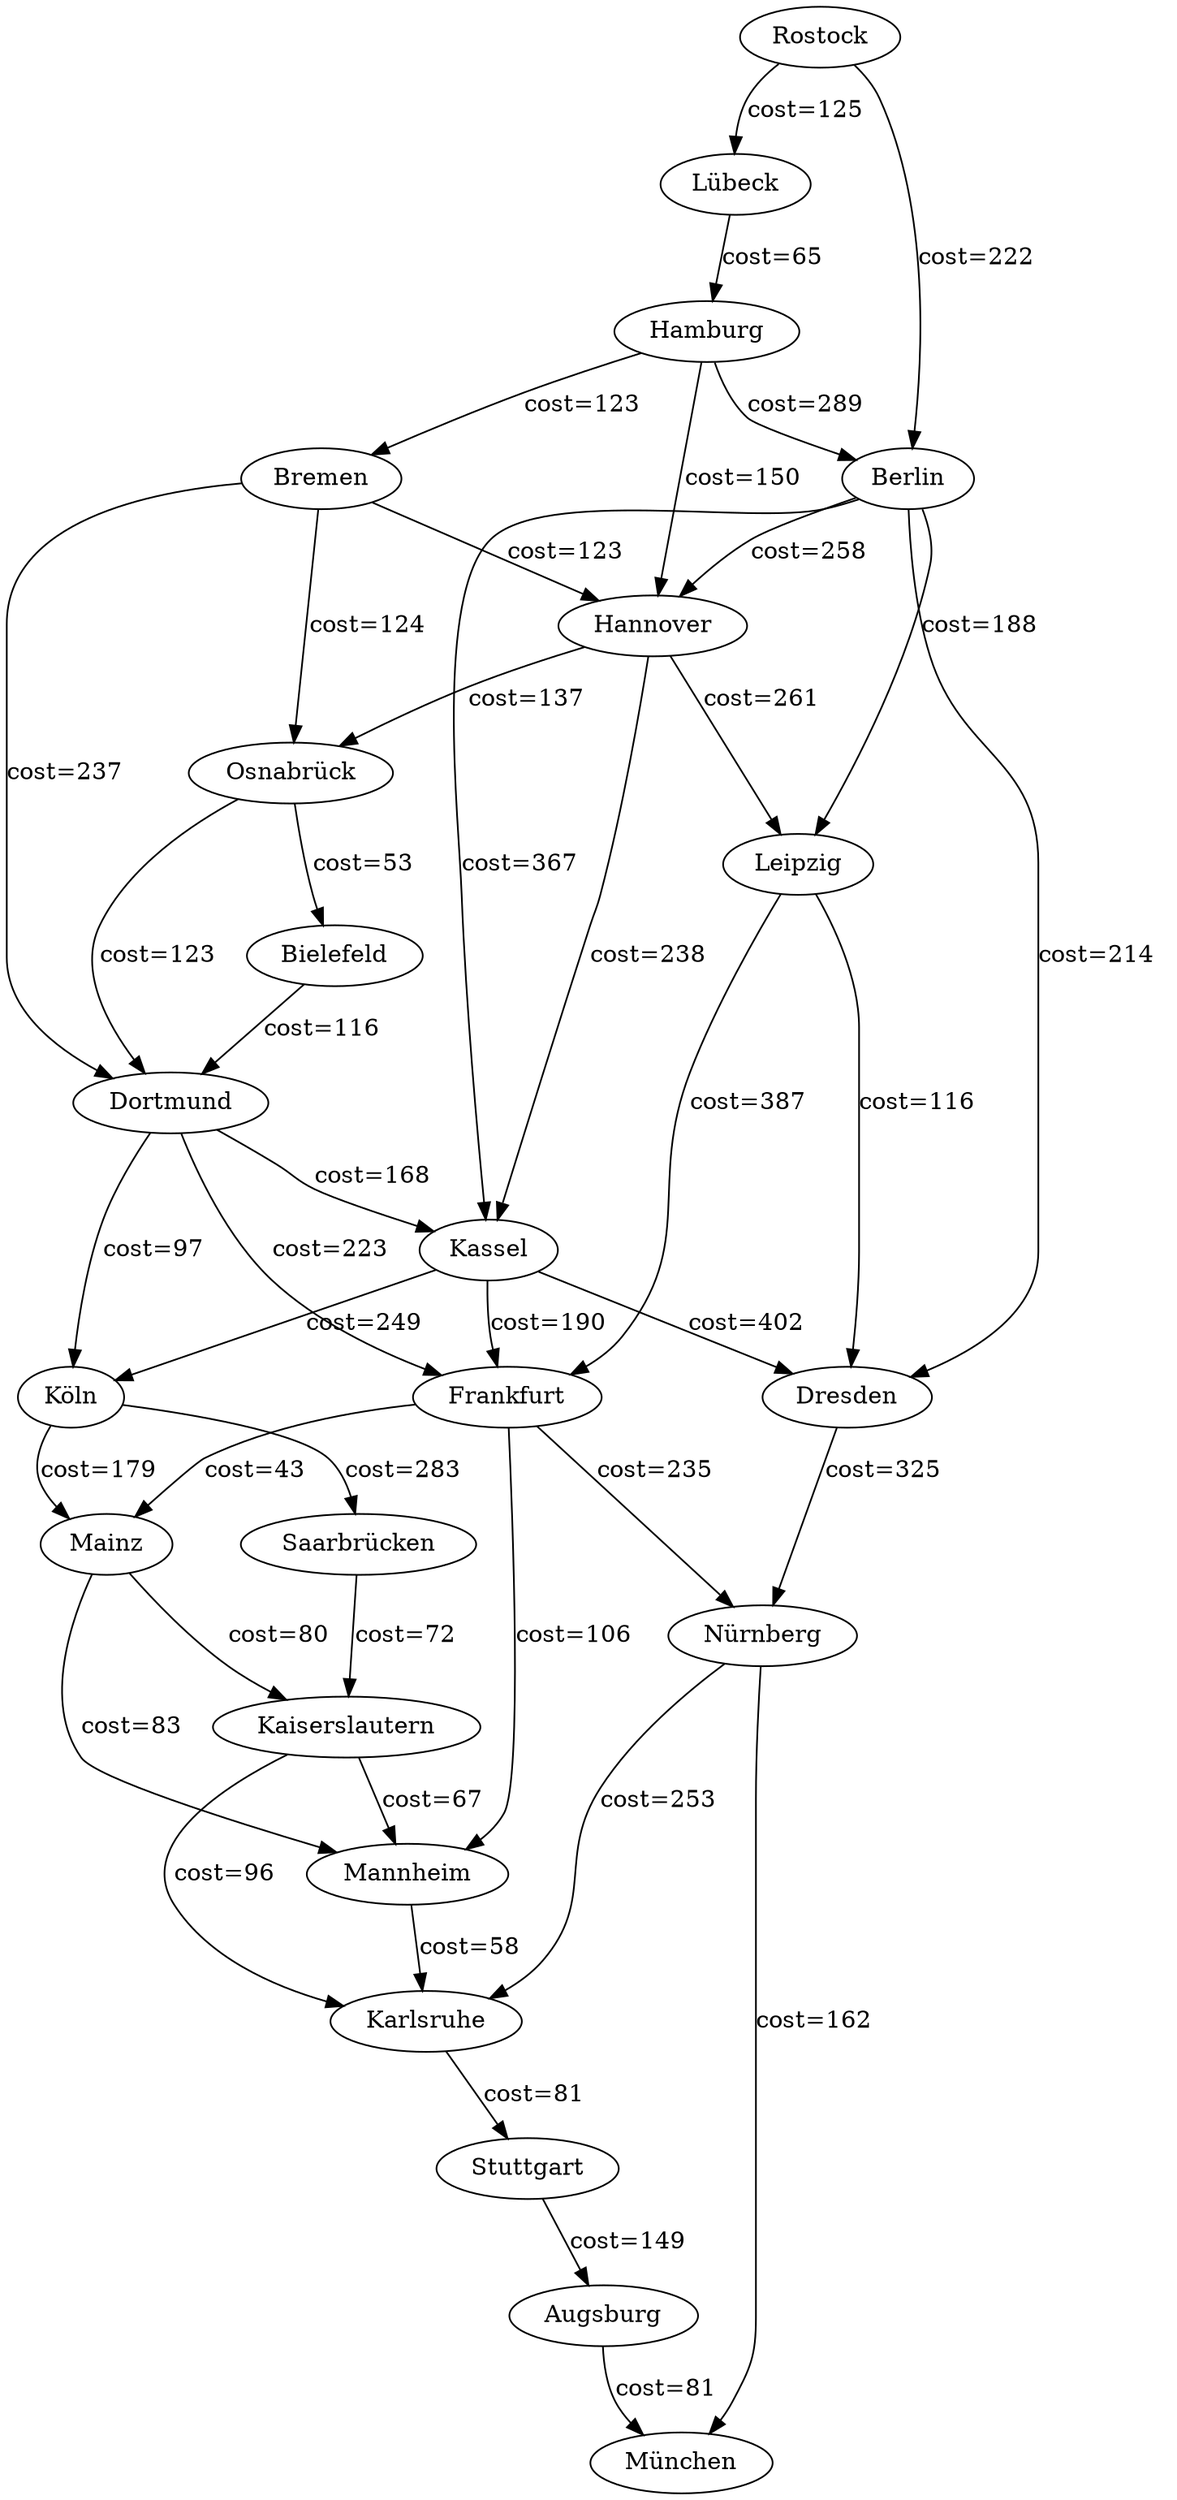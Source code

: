 digraph graph_08
{
Augsburg
München
Berlin
Dresden
Hannover
Kassel
Leipzig
Bielefeld
Dortmund
Bremen
Osnabrück
Frankfurt
Köln
Nürnberg
Mainz
Mannheim
Hamburg
Kaiserslautern
Karlsruhe
Stuttgart
Saarbrücken
Lübeck
Rostock
Augsburg -> München [label="cost=81  "]
Berlin -> Dresden [label="cost=214  "]
Berlin -> Hannover [label="cost=258  "]
Berlin -> Kassel [label="cost=367  "]
Berlin -> Leipzig [label="cost=188  "]
Dresden -> Nürnberg [label="cost=325  "]
Hannover -> Kassel [label="cost=238  "]
Hannover -> Leipzig [label="cost=261  "]
Hannover -> Osnabrück [label="cost=137  "]
Kassel -> Dresden [label="cost=402  "]
Kassel -> Frankfurt [label="cost=190  "]
Kassel -> Köln [label="cost=249  "]
Leipzig -> Dresden [label="cost=116  "]
Leipzig -> Frankfurt [label="cost=387  "]
Bielefeld -> Dortmund [label="cost=116  "]
Dortmund -> Kassel [label="cost=168  "]
Dortmund -> Frankfurt [label="cost=223  "]
Dortmund -> Köln [label="cost=97  "]
Bremen -> Hannover [label="cost=123  "]
Bremen -> Dortmund [label="cost=237  "]
Bremen -> Osnabrück [label="cost=124  "]
Osnabrück -> Bielefeld [label="cost=53  "]
Osnabrück -> Dortmund [label="cost=123  "]
Frankfurt -> Nürnberg [label="cost=235  "]
Frankfurt -> Mainz [label="cost=43  "]
Frankfurt -> Mannheim [label="cost=106  "]
Köln -> Mainz [label="cost=179  "]
Köln -> Saarbrücken [label="cost=283  "]
Nürnberg -> München [label="cost=162  "]
Nürnberg -> Karlsruhe [label="cost=253  "]
Mainz -> Mannheim [label="cost=83  "]
Mainz -> Kaiserslautern [label="cost=80  "]
Mannheim -> Karlsruhe [label="cost=58  "]
Hamburg -> Berlin [label="cost=289  "]
Hamburg -> Hannover [label="cost=150  "]
Hamburg -> Bremen [label="cost=123  "]
Kaiserslautern -> Mannheim [label="cost=67  "]
Kaiserslautern -> Karlsruhe [label="cost=96  "]
Karlsruhe -> Stuttgart [label="cost=81  "]
Stuttgart -> Augsburg [label="cost=149  "]
Saarbrücken -> Kaiserslautern [label="cost=72  "]
Lübeck -> Hamburg [label="cost=65  "]
Rostock -> Berlin [label="cost=222  "]
Rostock -> Lübeck [label="cost=125  "]
}
